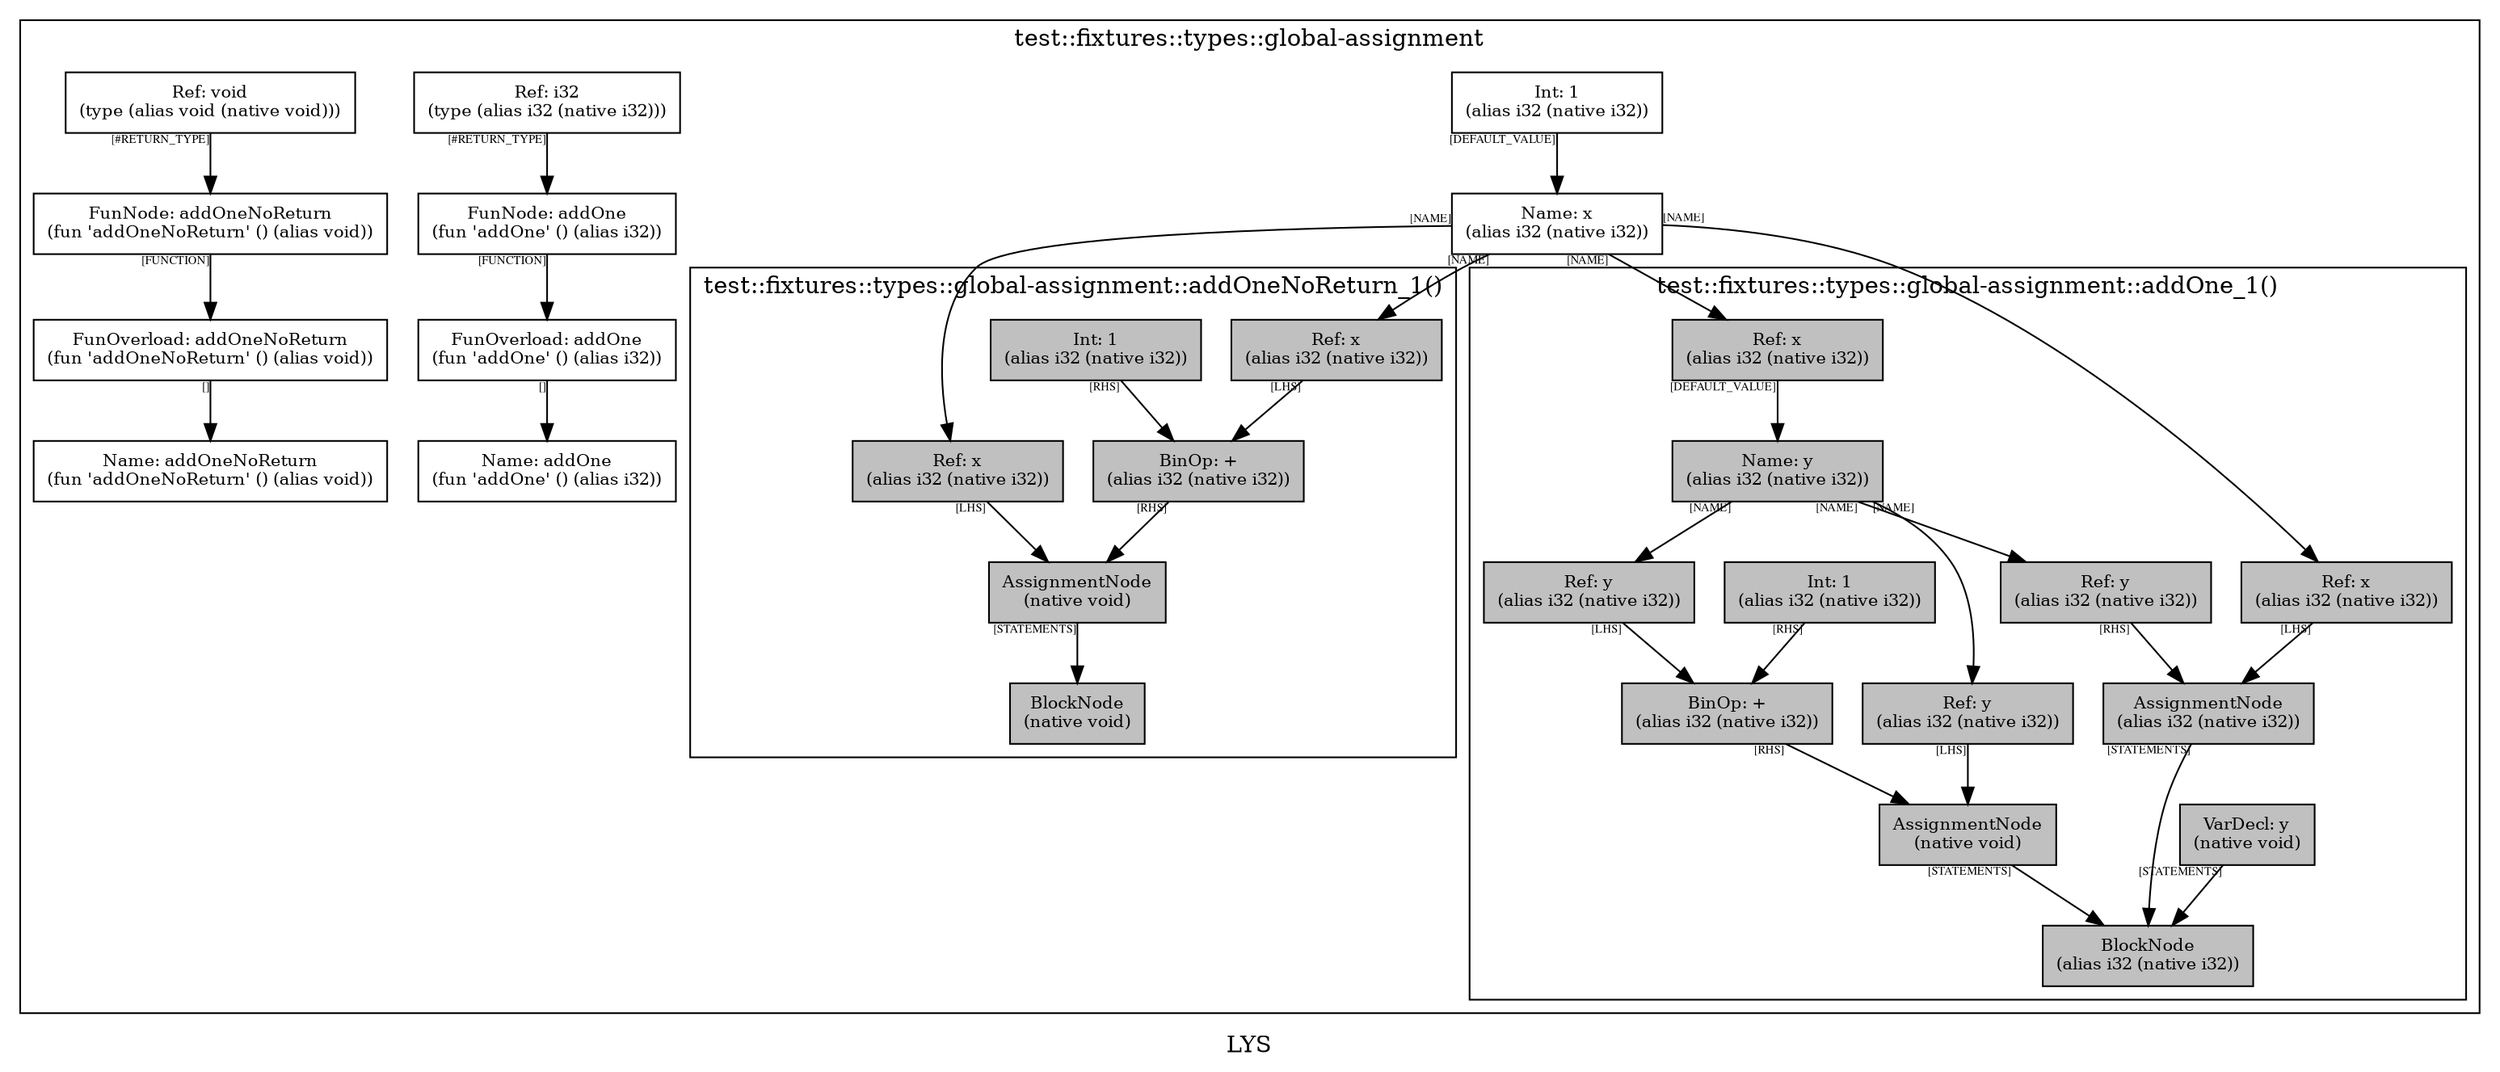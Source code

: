 digraph LYS {
  node [shape=box,fontsize=10];
  subgraph "cluster_test::fixtures::types::global-assignment" {
    1 [label="Name: x\n(alias i32 (native i32))", fillcolor=grey];
    2 [label="Int: 1\n(alias i32 (native i32))", fillcolor=grey];
    3 [label="FunOverload: addOne\n(fun 'addOne' () (alias i32))", fillcolor=grey];
    4 [label="FunNode: addOne\n(fun 'addOne' () (alias i32))", fillcolor=grey];
    5 [label="Ref: i32\n(type (alias i32 (native i32)))", fillcolor=grey];
    6 [label="Name: addOne\n(fun 'addOne' () (alias i32))", fillcolor=grey];
    7 [label="FunOverload: addOneNoReturn\n(fun 'addOneNoReturn' () (alias void))", fillcolor=grey];
    8 [label="FunNode: addOneNoReturn\n(fun 'addOneNoReturn' () (alias void))", fillcolor=grey];
    9 [label="Ref: void\n(type (alias void (native void)))", fillcolor=grey];
    10 [label="Name: addOneNoReturn\n(fun 'addOneNoReturn' () (alias void))", fillcolor=grey];
    subgraph "cluster_test::fixtures::types::global-assignment_0" { rankdir=TB;
      node [style=filled, fillcolor=grey];
      11 [label="BlockNode\n(alias i32 (native i32))", fillcolor=grey];
      12 [label="VarDecl: y\n(native void)", fillcolor=grey];
      13 [label="Name: y\n(alias i32 (native i32))", fillcolor=grey];
      14 [label="Ref: x\n(alias i32 (native i32))", fillcolor=grey];
      15 [label="AssignmentNode\n(native void)", fillcolor=grey];
      16 [label="Ref: y\n(alias i32 (native i32))", fillcolor=grey];
      17 [label="BinOp: +\n(alias i32 (native i32))", fillcolor=grey];
      18 [label="Ref: y\n(alias i32 (native i32))", fillcolor=grey];
      19 [label="Int: 1\n(alias i32 (native i32))", fillcolor=grey];
      20 [label="AssignmentNode\n(alias i32 (native i32))", fillcolor=grey];
      21 [label="Ref: x\n(alias i32 (native i32))", fillcolor=grey];
      22 [label="Ref: y\n(alias i32 (native i32))", fillcolor=grey];
      label="test::fixtures::types::global-assignment::addOne_1()";
    }
    subgraph "cluster_test::fixtures::types::global-assignment_1" { rankdir=TB;
      node [style=filled, fillcolor=grey];
      23 [label="BlockNode\n(native void)", fillcolor=grey];
      24 [label="AssignmentNode\n(native void)", fillcolor=grey];
      25 [label="Ref: x\n(alias i32 (native i32))", fillcolor=grey];
      26 [label="BinOp: +\n(alias i32 (native i32))", fillcolor=grey];
      27 [label="Ref: x\n(alias i32 (native i32))", fillcolor=grey];
      28 [label="Int: 1\n(alias i32 (native i32))", fillcolor=grey];
      label="test::fixtures::types::global-assignment::addOneNoReturn_1()";
    }
    label="test::fixtures::types::global-assignment";
  }
  1 -> 14[taillabel="[NAME]" fontsize=7 fontname="times" color="black" ];
  1 -> 21[taillabel="[NAME]" fontsize=7 fontname="times" color="black" ];
  1 -> 25[taillabel="[NAME]" fontsize=7 fontname="times" color="black" ];
  1 -> 27[taillabel="[NAME]" fontsize=7 fontname="times" color="black" ];
  2 -> 1[taillabel="[DEFAULT_VALUE]" fontsize=7 fontname="times" color="black" ];
  3 -> 6[taillabel="[]" fontsize=7 fontname="times" color="black" ];
  4 -> 3[taillabel="[FUNCTION]" fontsize=7 fontname="times" color="black" ];
  5 -> 4[taillabel="[#RETURN_TYPE]" fontsize=7 fontname="times" color="black" ];
  7 -> 10[taillabel="[]" fontsize=7 fontname="times" color="black" ];
  8 -> 7[taillabel="[FUNCTION]" fontsize=7 fontname="times" color="black" ];
  9 -> 8[taillabel="[#RETURN_TYPE]" fontsize=7 fontname="times" color="black" ];
  12 -> 11[taillabel="[STATEMENTS]" fontsize=7 fontname="times" color="black" ];
  13 -> 16[taillabel="[NAME]" fontsize=7 fontname="times" color="black" ];
  13 -> 18[taillabel="[NAME]" fontsize=7 fontname="times" color="black" ];
  13 -> 22[taillabel="[NAME]" fontsize=7 fontname="times" color="black" ];
  14 -> 13[taillabel="[DEFAULT_VALUE]" fontsize=7 fontname="times" color="black" ];
  15 -> 11[taillabel="[STATEMENTS]" fontsize=7 fontname="times" color="black" ];
  16 -> 15[taillabel="[LHS]" fontsize=7 fontname="times" color="black" ];
  17 -> 15[taillabel="[RHS]" fontsize=7 fontname="times" color="black" ];
  18 -> 17[taillabel="[LHS]" fontsize=7 fontname="times" color="black" ];
  19 -> 17[taillabel="[RHS]" fontsize=7 fontname="times" color="black" ];
  20 -> 11[taillabel="[STATEMENTS]" fontsize=7 fontname="times" color="black" ];
  21 -> 20[taillabel="[LHS]" fontsize=7 fontname="times" color="black" ];
  22 -> 20[taillabel="[RHS]" fontsize=7 fontname="times" color="black" ];
  24 -> 23[taillabel="[STATEMENTS]" fontsize=7 fontname="times" color="black" ];
  25 -> 24[taillabel="[LHS]" fontsize=7 fontname="times" color="black" ];
  26 -> 24[taillabel="[RHS]" fontsize=7 fontname="times" color="black" ];
  27 -> 26[taillabel="[LHS]" fontsize=7 fontname="times" color="black" ];
  28 -> 26[taillabel="[RHS]" fontsize=7 fontname="times" color="black" ];
  label="LYS";
}
